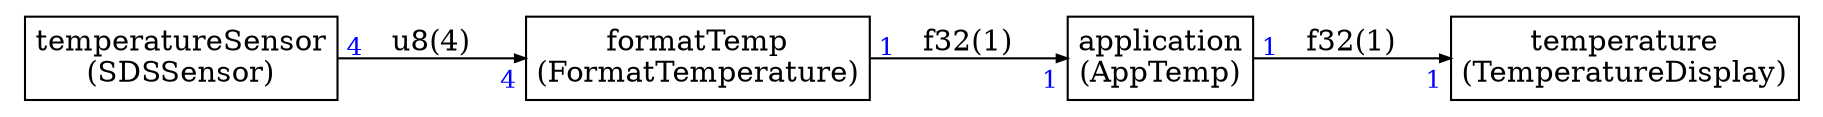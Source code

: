 



digraph structs {
    node [shape=plaintext]
    rankdir=LR
    edge [arrowsize=0.5]
    fontname="times"


application [label=<
<TABLE BORDER="0" CELLBORDER="1" CELLSPACING="0" CELLPADDING="4">
  <TR>
    <TD ALIGN="CENTER" PORT="i">application<BR/>(AppTemp)</TD>
  </TR>
</TABLE>>];

formatTemp [label=<
<TABLE BORDER="0" CELLBORDER="1" CELLSPACING="0" CELLPADDING="4">
  <TR>
    <TD ALIGN="CENTER" PORT="i">formatTemp<BR/>(FormatTemperature)</TD>
  </TR>
</TABLE>>];

temperature [label=<
<TABLE BORDER="0" CELLBORDER="1" CELLSPACING="0" CELLPADDING="4">
  <TR>
    <TD ALIGN="CENTER" PORT="i">temperature<BR/>(TemperatureDisplay)</TD>
  </TR>
</TABLE>>];

temperatureSensor [label=<
<TABLE BORDER="0" CELLBORDER="1" CELLSPACING="0" CELLPADDING="4">
  <TR>
    <TD ALIGN="CENTER" PORT="i">temperatureSensor<BR/>(SDSSensor)</TD>
  </TR>
</TABLE>>];



temperatureSensor:i -> formatTemp:i [label="u8(4)"
,headlabel=<<TABLE BORDER="0" CELLPADDING="2"><TR><TD><FONT COLOR="blue" POINT-SIZE="12.0" >4</FONT>
</TD></TR></TABLE>>
,taillabel=<<TABLE BORDER="0" CELLPADDING="2"><TR><TD><FONT COLOR="blue" POINT-SIZE="12.0" >4</FONT>
</TD></TR></TABLE>>]

formatTemp:i -> application:i [label="f32(1)"
,headlabel=<<TABLE BORDER="0" CELLPADDING="2"><TR><TD><FONT COLOR="blue" POINT-SIZE="12.0" >1</FONT>
</TD></TR></TABLE>>
,taillabel=<<TABLE BORDER="0" CELLPADDING="2"><TR><TD><FONT COLOR="blue" POINT-SIZE="12.0" >1</FONT>
</TD></TR></TABLE>>]

application:i -> temperature:i [label="f32(1)"
,headlabel=<<TABLE BORDER="0" CELLPADDING="2"><TR><TD><FONT COLOR="blue" POINT-SIZE="12.0" >1</FONT>
</TD></TR></TABLE>>
,taillabel=<<TABLE BORDER="0" CELLPADDING="2"><TR><TD><FONT COLOR="blue" POINT-SIZE="12.0" >1</FONT>
</TD></TR></TABLE>>]


}
